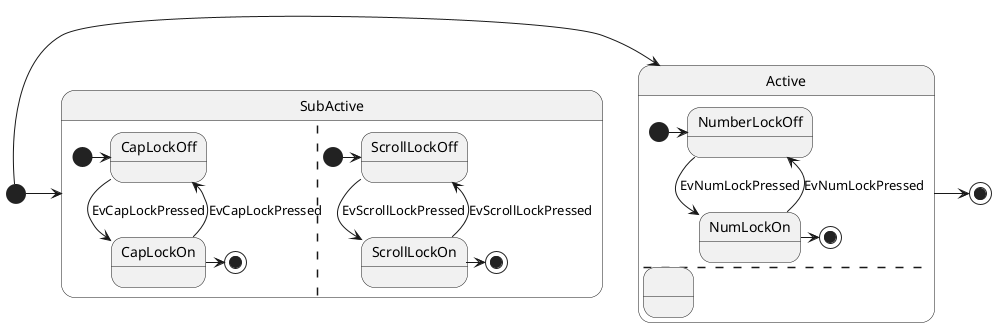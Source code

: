 @startuml
[*] -> Active
Active -> [*]
[*] -> SubActive

state Active {
    [*] -> NumberLockOff
    NumberLockOff --> NumLockOn : EvNumLockPressed
    NumLockOn --> NumberLockOff : EvNumLockPressed
    NumLockOn -> [*]
    --
    state SubActive {
        [*] -> CapLockOff
        CapLockOff --> CapLockOn : EvCapLockPressed
        CapLockOn --> CapLockOff : EvCapLockPressed
        CapLockOn -> [*]
        ||
        [*] -> ScrollLockOff
        ScrollLockOff --> ScrollLockOn : EvScrollLockPressed
        ScrollLockOn --> ScrollLockOff : EvScrollLockPressed
        ScrollLockOn -> [*]
    }
}

@enduml